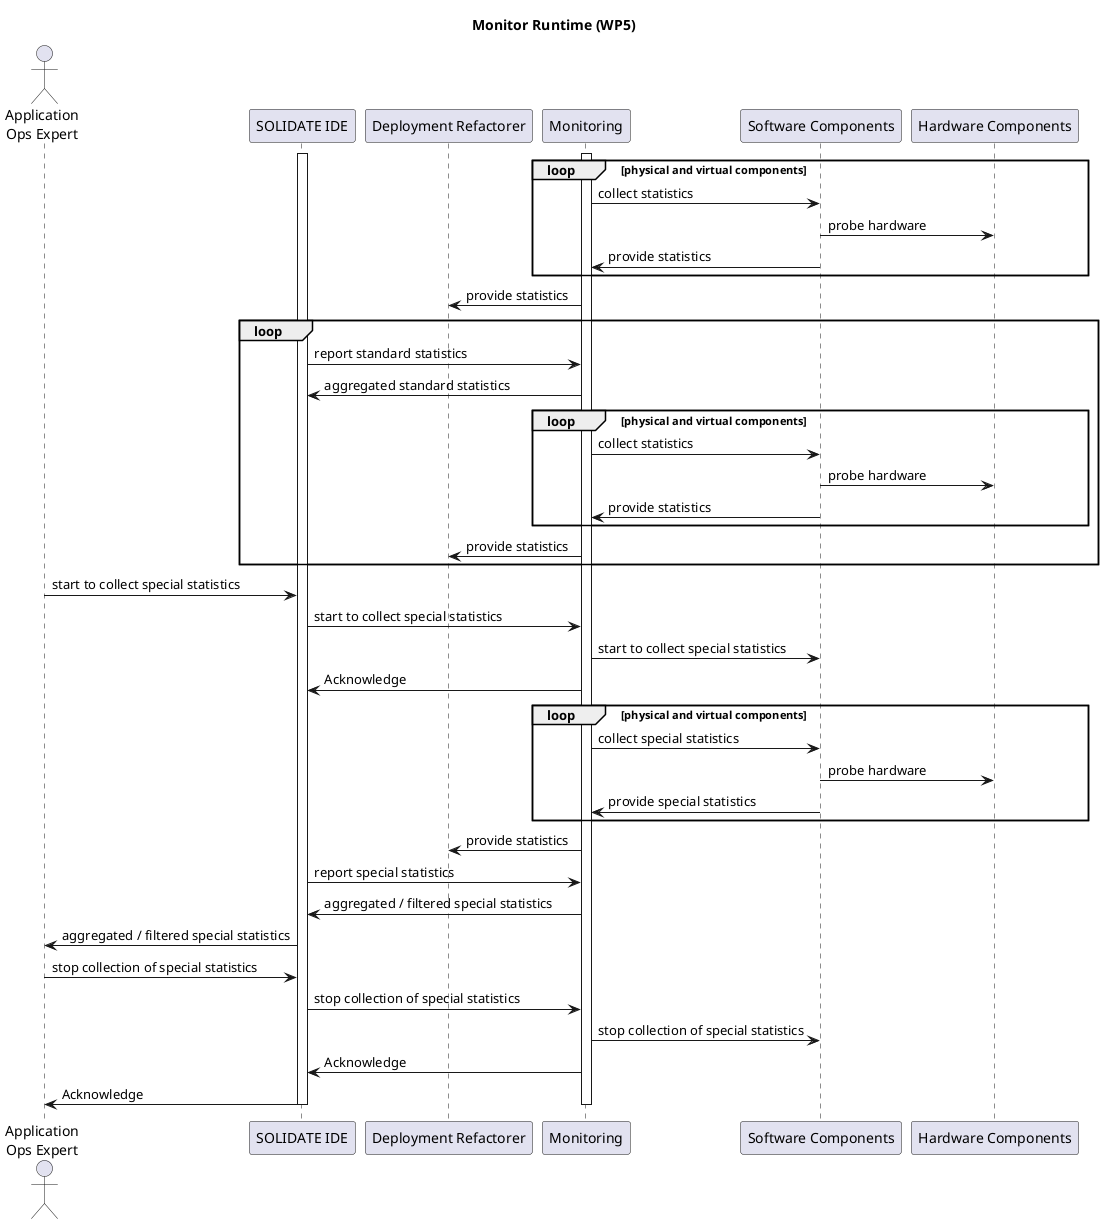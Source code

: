 @startuml

title Monitor Runtime (WP5)

actor "Application\nOps Expert" as ops
participant "SOLIDATE IDE" as ide
participant “Deployment Refactorer” as dr
participant  "Monitoring" as monitoring
participant "Software Components" as software
participant "Hardware Components" as hardware

activate monitoring
activate ide
loop physical and virtual components
  monitoring->software: collect statistics
  software->hardware: probe hardware
  software->monitoring: provide statistics
end
monitoring->dr: provide statistics

loop
  ide->monitoring: report standard statistics
  monitoring->ide: aggregated standard statistics
  loop physical and virtual components
    monitoring->software: collect statistics
    software->hardware: probe hardware
    software->monitoring: provide statistics
  end
  monitoring->dr: provide statistics
end

ops->ide: start to collect special statistics
ide->monitoring: start to collect special statistics
monitoring->software: start to collect special statistics
monitoring->ide: Acknowledge
  loop physical and virtual components
    monitoring->software: collect special statistics
    software->hardware: probe hardware
    software->monitoring: provide special statistics
  end
monitoring->dr: provide statistics
ide->monitoring: report special statistics
monitoring->ide: aggregated / filtered special statistics
ide->ops: aggregated / filtered special statistics
ops->ide: stop collection of special statistics
ide->monitoring: stop collection of special statistics
monitoring->software: stop collection of special statistics
monitoring->ide: Acknowledge
ide->ops: Acknowledge
deactivate ide
deactivate monitoring

@enduml
